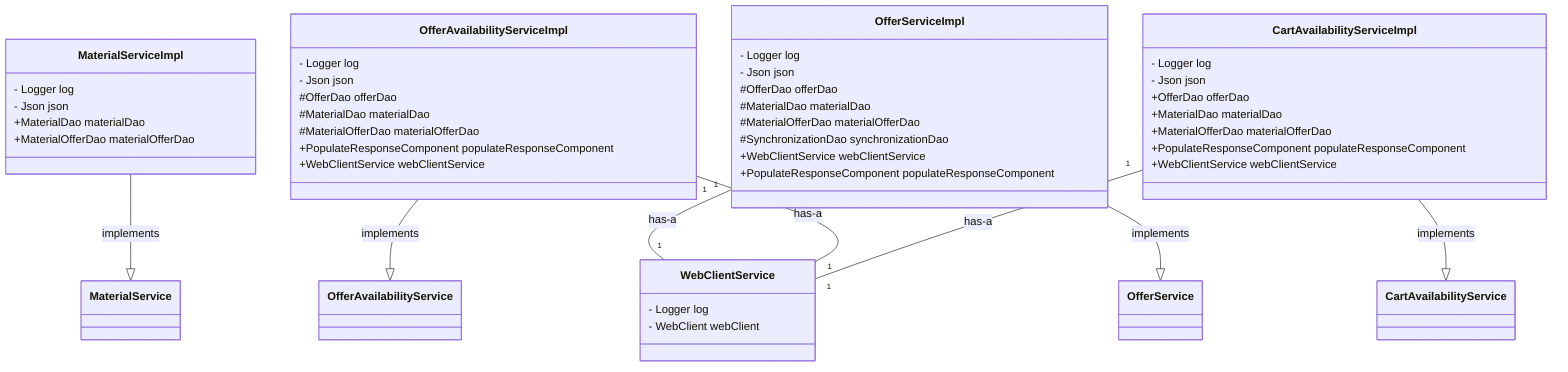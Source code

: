 classDiagram
    class MaterialServiceImpl {
        - Logger log
        - Json json
        +MaterialDao materialDao
        +MaterialOfferDao materialOfferDao
    }

    class OfferAvailabilityServiceImpl {
        - Logger log
        - Json json
        #OfferDao offerDao
        #MaterialDao materialDao
        #MaterialOfferDao materialOfferDao
        +PopulateResponseComponent populateResponseComponent
        +WebClientService webClientService
    }

    class OfferServiceImpl {
        - Logger log
        - Json json
        #OfferDao offerDao
        #MaterialDao materialDao
        #MaterialOfferDao materialOfferDao
        #SynchronizationDao synchronizationDao
        +WebClientService webClientService
        +PopulateResponseComponent populateResponseComponent
    }

    class OfferAvailabilityService

    class CartAvailabilityService

    class WebClientService {
        - Logger log
        - WebClient webClient
    }

    class OfferService

    class MaterialService

    class CartAvailabilityServiceImpl {
        - Logger log
        - Json json
        +OfferDao offerDao
        +MaterialDao materialDao
        +MaterialOfferDao materialOfferDao
        +PopulateResponseComponent populateResponseComponent
        +WebClientService webClientService
    }

    MaterialServiceImpl --|> MaterialService: implements
    OfferAvailabilityServiceImpl --|> OfferAvailabilityService: implements
    OfferServiceImpl --|> OfferService: implements
    CartAvailabilityServiceImpl --|> CartAvailabilityService: implements
    OfferServiceImpl "1" -- "1" WebClientService: has-a
    OfferAvailabilityServiceImpl "1" -- "1" WebClientService: has-a
    CartAvailabilityServiceImpl "1" -- "1" WebClientService: has-a